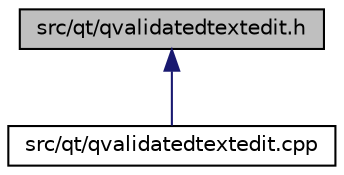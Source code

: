 digraph "src/qt/qvalidatedtextedit.h"
{
  edge [fontname="Helvetica",fontsize="10",labelfontname="Helvetica",labelfontsize="10"];
  node [fontname="Helvetica",fontsize="10",shape=record];
  Node2 [label="src/qt/qvalidatedtextedit.h",height=0.2,width=0.4,color="black", fillcolor="grey75", style="filled", fontcolor="black"];
  Node2 -> Node3 [dir="back",color="midnightblue",fontsize="10",style="solid",fontname="Helvetica"];
  Node3 [label="src/qt/qvalidatedtextedit.cpp",height=0.2,width=0.4,color="black", fillcolor="white", style="filled",URL="$d2/d63/qvalidatedtextedit_8cpp.html"];
}
